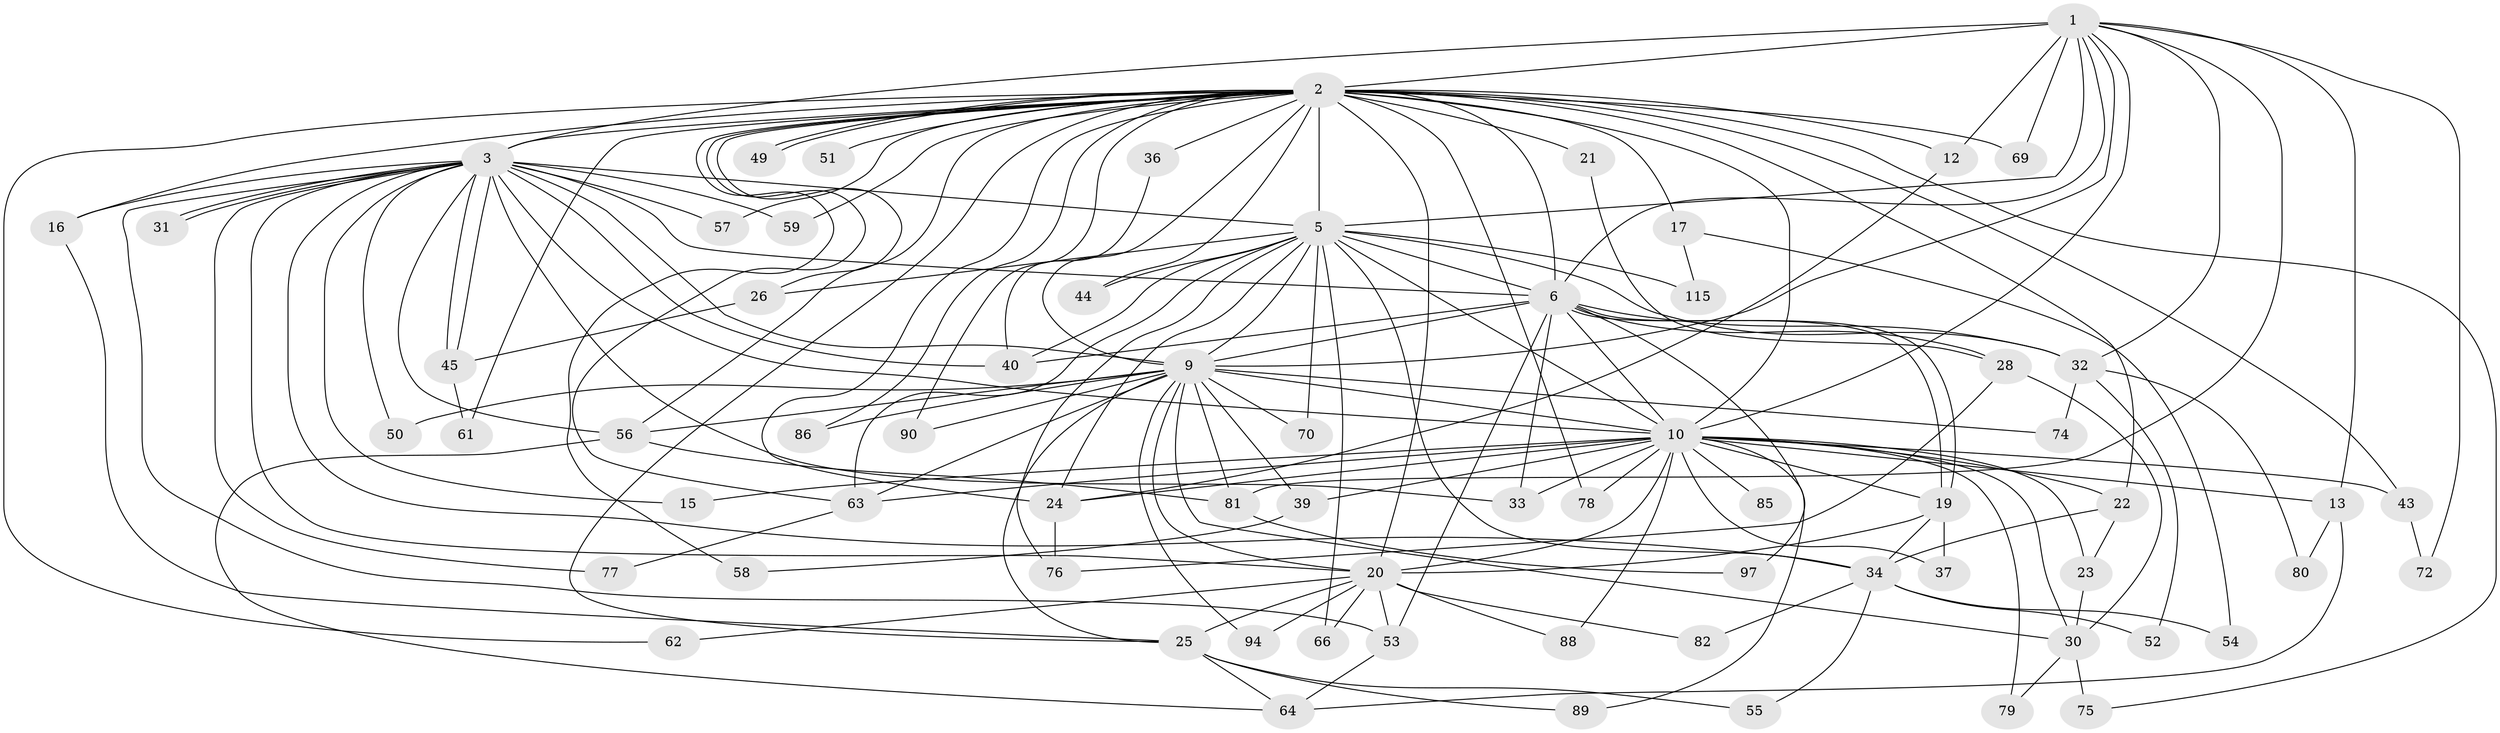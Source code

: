 // original degree distribution, {15: 0.008620689655172414, 17: 0.008620689655172414, 26: 0.008620689655172414, 21: 0.02586206896551724, 24: 0.008620689655172414, 18: 0.008620689655172414, 14: 0.008620689655172414, 33: 0.008620689655172414, 3: 0.13793103448275862, 4: 0.1206896551724138, 6: 0.04310344827586207, 2: 0.5517241379310345, 5: 0.05172413793103448, 12: 0.008620689655172414}
// Generated by graph-tools (version 1.1) at 2025/17/03/04/25 18:17:53]
// undirected, 69 vertices, 165 edges
graph export_dot {
graph [start="1"]
  node [color=gray90,style=filled];
  1;
  2 [super="+38+35+4"];
  3 [super="+42+91+92+93+116"];
  5 [super="+60"];
  6 [super="+11+111"];
  9 [super="+14"];
  10 [super="+108+95+29+18+41+84"];
  12;
  13;
  15;
  16;
  17;
  19 [super="+96+109"];
  20 [super="+101+27+47"];
  21;
  22;
  23;
  24 [super="+73"];
  25 [super="+104+65"];
  26 [super="+102"];
  28;
  30 [super="+99"];
  31;
  32 [super="+67"];
  33;
  34 [super="+46"];
  36;
  37;
  39;
  40;
  43;
  44;
  45;
  49;
  50;
  51;
  52;
  53;
  54;
  55;
  56 [super="+112+105"];
  57;
  58;
  59;
  61;
  62;
  63 [super="+71+83"];
  64 [super="+114"];
  66;
  69;
  70;
  72;
  74;
  75;
  76 [super="+103"];
  77;
  78;
  79;
  80;
  81;
  82;
  85;
  86;
  88;
  89;
  90;
  94;
  97;
  115;
  1 -- 2 [weight=4];
  1 -- 3;
  1 -- 5;
  1 -- 6;
  1 -- 9;
  1 -- 10;
  1 -- 12;
  1 -- 13;
  1 -- 32;
  1 -- 69;
  1 -- 72;
  1 -- 81;
  2 -- 3 [weight=6];
  2 -- 5 [weight=6];
  2 -- 6 [weight=6];
  2 -- 9 [weight=4];
  2 -- 10 [weight=5];
  2 -- 17 [weight=2];
  2 -- 24;
  2 -- 36 [weight=2];
  2 -- 49;
  2 -- 49;
  2 -- 20 [weight=3];
  2 -- 25;
  2 -- 51 [weight=2];
  2 -- 90;
  2 -- 69;
  2 -- 75;
  2 -- 12 [weight=2];
  2 -- 78;
  2 -- 16;
  2 -- 21 [weight=2];
  2 -- 22;
  2 -- 86;
  2 -- 26;
  2 -- 43;
  2 -- 44;
  2 -- 56;
  2 -- 57;
  2 -- 58;
  2 -- 59;
  2 -- 61;
  2 -- 62;
  2 -- 63;
  3 -- 5;
  3 -- 6;
  3 -- 9;
  3 -- 10 [weight=2];
  3 -- 15;
  3 -- 16;
  3 -- 31;
  3 -- 31;
  3 -- 34;
  3 -- 45;
  3 -- 45;
  3 -- 50;
  3 -- 56;
  3 -- 57;
  3 -- 59;
  3 -- 77;
  3 -- 20;
  3 -- 53;
  3 -- 33;
  3 -- 40;
  5 -- 6;
  5 -- 9;
  5 -- 10 [weight=3];
  5 -- 26;
  5 -- 34;
  5 -- 40;
  5 -- 44;
  5 -- 63;
  5 -- 66;
  5 -- 70;
  5 -- 115;
  5 -- 32;
  5 -- 76;
  5 -- 24;
  6 -- 9;
  6 -- 10;
  6 -- 19;
  6 -- 19;
  6 -- 28;
  6 -- 32;
  6 -- 53;
  6 -- 97;
  6 -- 33;
  6 -- 40;
  9 -- 10 [weight=4];
  9 -- 25;
  9 -- 30;
  9 -- 39;
  9 -- 50;
  9 -- 74;
  9 -- 81;
  9 -- 86;
  9 -- 90;
  9 -- 94;
  9 -- 56;
  9 -- 20;
  9 -- 70;
  9 -- 63;
  10 -- 13;
  10 -- 15;
  10 -- 20 [weight=2];
  10 -- 22 [weight=2];
  10 -- 23;
  10 -- 33;
  10 -- 37;
  10 -- 43;
  10 -- 78;
  10 -- 79;
  10 -- 85 [weight=2];
  10 -- 88;
  10 -- 19;
  10 -- 30;
  10 -- 24;
  10 -- 89;
  10 -- 39;
  10 -- 63;
  12 -- 24;
  13 -- 64;
  13 -- 80;
  16 -- 25;
  17 -- 54;
  17 -- 115;
  19 -- 37;
  19 -- 34;
  19 -- 20;
  20 -- 53;
  20 -- 62;
  20 -- 66;
  20 -- 88;
  20 -- 25;
  20 -- 82;
  20 -- 94;
  21 -- 28;
  22 -- 23;
  22 -- 34;
  23 -- 30;
  24 -- 76;
  25 -- 55;
  25 -- 89;
  25 -- 64;
  26 -- 45;
  28 -- 76;
  28 -- 30;
  30 -- 75;
  30 -- 79;
  32 -- 52;
  32 -- 74;
  32 -- 80;
  34 -- 52;
  34 -- 82;
  34 -- 55;
  34 -- 54;
  36 -- 40;
  39 -- 58;
  43 -- 72;
  45 -- 61;
  53 -- 64;
  56 -- 64;
  56 -- 81;
  63 -- 77;
  81 -- 97;
}
